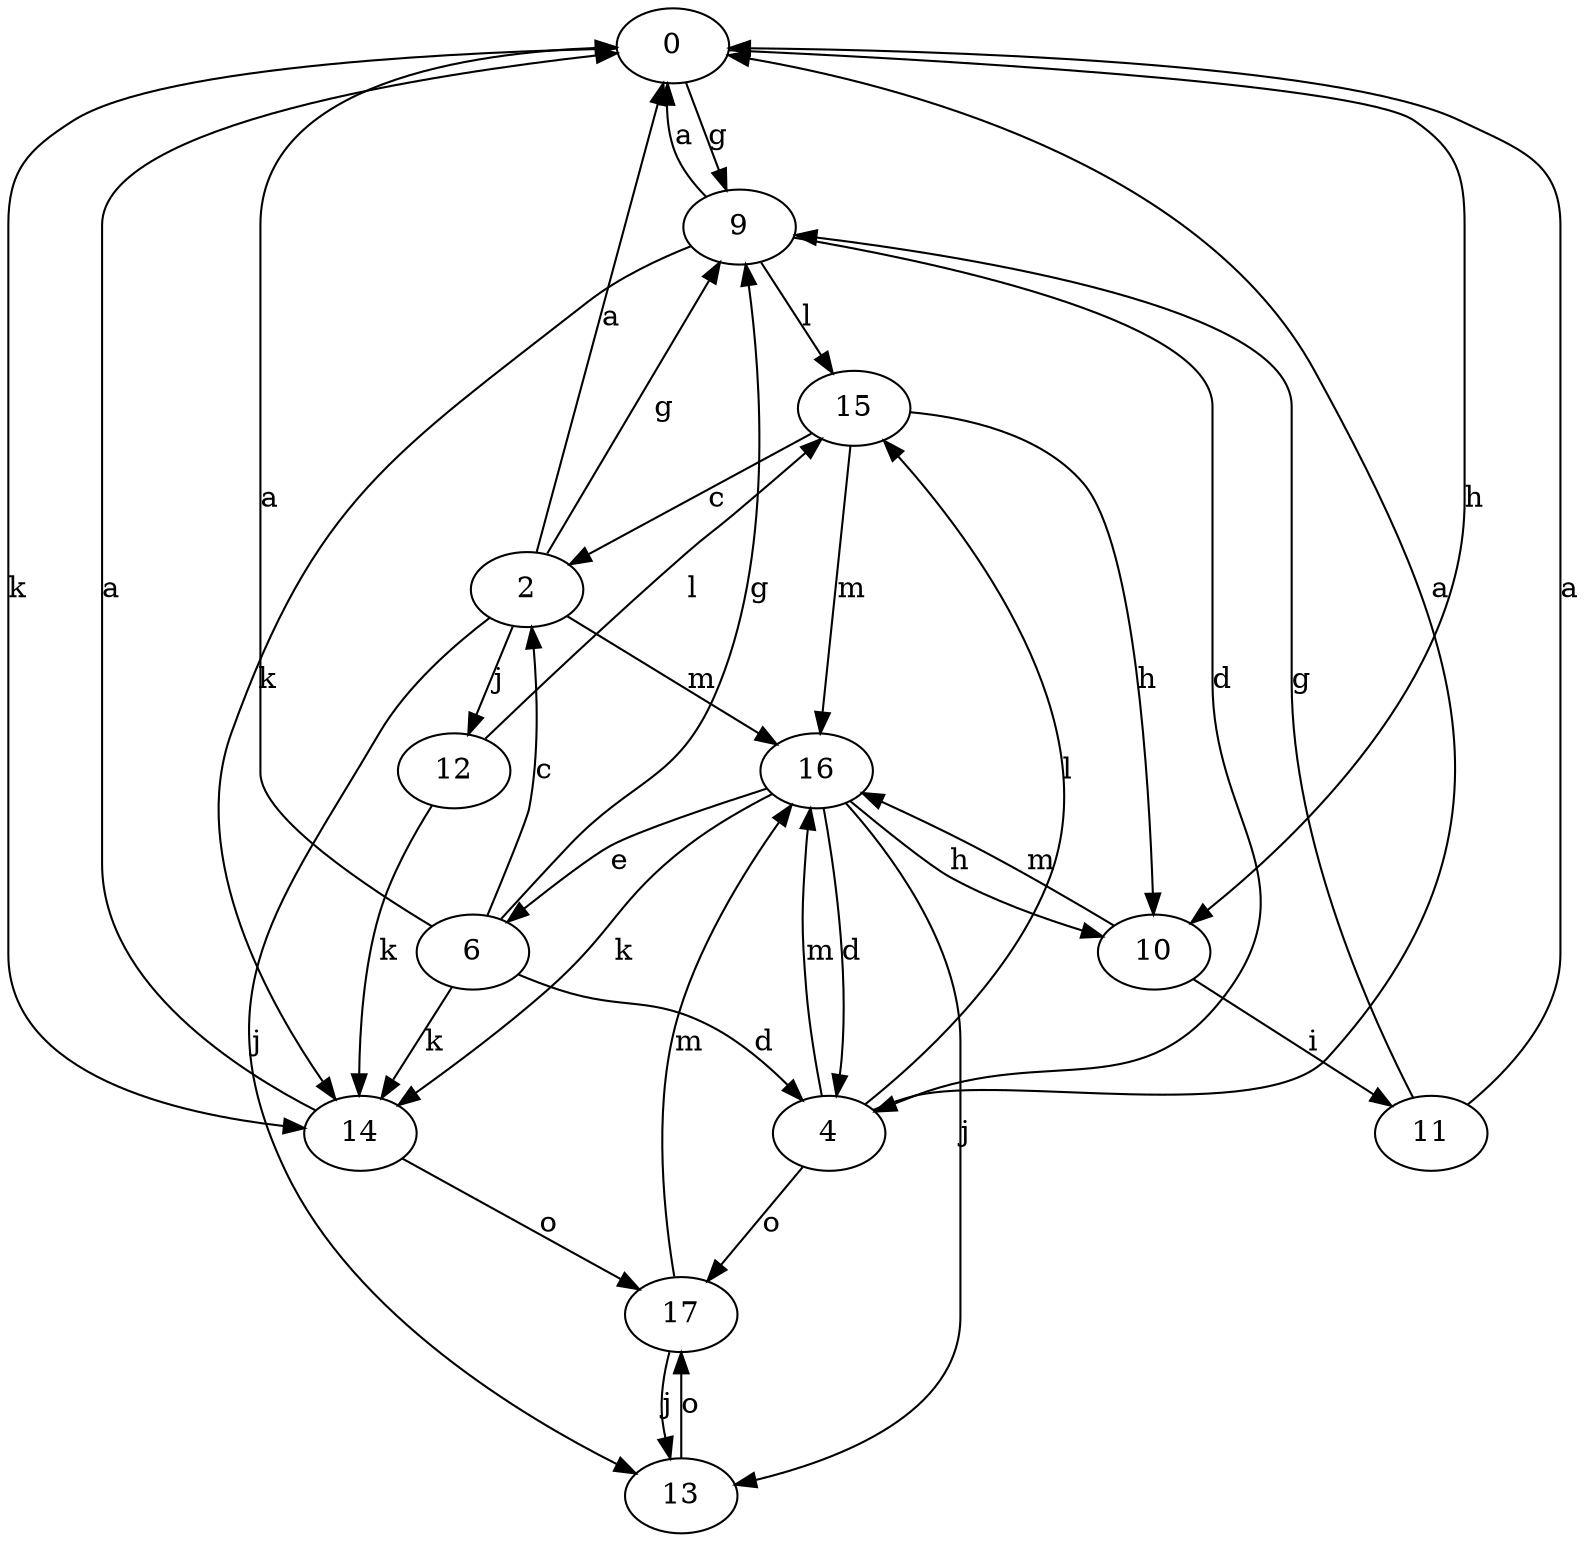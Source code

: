 strict digraph  {
0;
2;
4;
6;
9;
10;
11;
12;
13;
14;
15;
16;
17;
0 -> 9  [label=g];
0 -> 10  [label=h];
0 -> 14  [label=k];
2 -> 0  [label=a];
2 -> 9  [label=g];
2 -> 12  [label=j];
2 -> 13  [label=j];
2 -> 16  [label=m];
4 -> 0  [label=a];
4 -> 15  [label=l];
4 -> 16  [label=m];
4 -> 17  [label=o];
6 -> 0  [label=a];
6 -> 2  [label=c];
6 -> 4  [label=d];
6 -> 9  [label=g];
6 -> 14  [label=k];
9 -> 0  [label=a];
9 -> 4  [label=d];
9 -> 14  [label=k];
9 -> 15  [label=l];
10 -> 11  [label=i];
10 -> 16  [label=m];
11 -> 0  [label=a];
11 -> 9  [label=g];
12 -> 14  [label=k];
12 -> 15  [label=l];
13 -> 17  [label=o];
14 -> 0  [label=a];
14 -> 17  [label=o];
15 -> 2  [label=c];
15 -> 10  [label=h];
15 -> 16  [label=m];
16 -> 4  [label=d];
16 -> 6  [label=e];
16 -> 10  [label=h];
16 -> 13  [label=j];
16 -> 14  [label=k];
17 -> 13  [label=j];
17 -> 16  [label=m];
}
